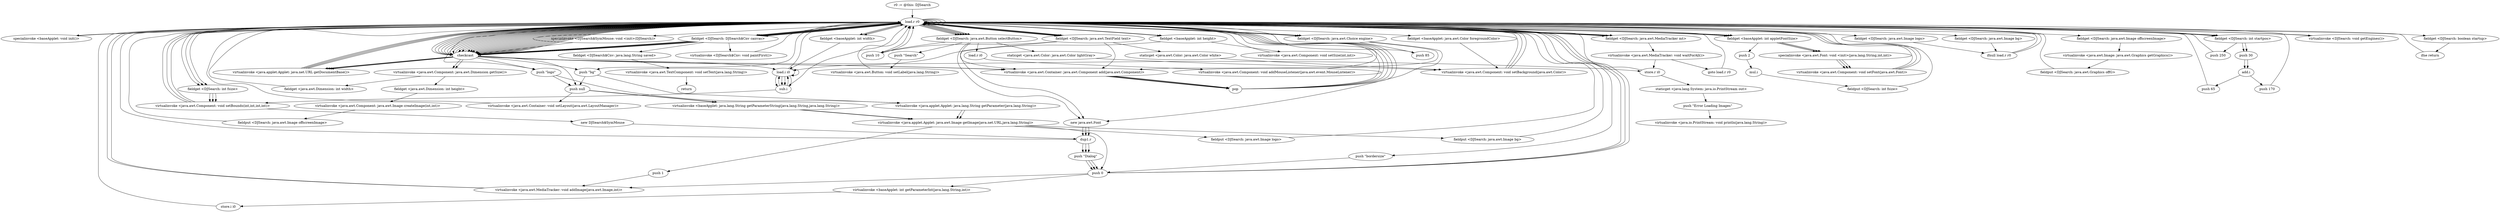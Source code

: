 digraph "" {
    "r0 := @this: DJSearch"
    "load.r r0"
    "r0 := @this: DJSearch"->"load.r r0";
    "specialinvoke <baseApplet: void init()>"
    "load.r r0"->"specialinvoke <baseApplet: void init()>";
    "specialinvoke <baseApplet: void init()>"->"load.r r0";
    "checkcast"
    "load.r r0"->"checkcast";
    "push null"
    "checkcast"->"push null";
    "virtualinvoke <java.awt.Container: void setLayout(java.awt.LayoutManager)>"
    "push null"->"virtualinvoke <java.awt.Container: void setLayout(java.awt.LayoutManager)>";
    "virtualinvoke <java.awt.Container: void setLayout(java.awt.LayoutManager)>"->"load.r r0";
    "load.r r0"->"checkcast";
    "checkcast"->"load.r r0";
    "fieldget <baseApplet: int width>"
    "load.r r0"->"fieldget <baseApplet: int width>";
    "fieldget <baseApplet: int width>"->"load.r r0";
    "fieldget <baseApplet: int height>"
    "load.r r0"->"fieldget <baseApplet: int height>";
    "virtualinvoke <java.awt.Component: void setSize(int,int)>"
    "fieldget <baseApplet: int height>"->"virtualinvoke <java.awt.Component: void setSize(int,int)>";
    "virtualinvoke <java.awt.Component: void setSize(int,int)>"->"load.r r0";
    "load.r r0"->"load.r r0";
    "fieldget <baseApplet: int appletFontSize>"
    "load.r r0"->"fieldget <baseApplet: int appletFontSize>";
    "push 2"
    "fieldget <baseApplet: int appletFontSize>"->"push 2";
    "mul.i"
    "push 2"->"mul.i";
    "fieldput <DJSearch: int fsize>"
    "mul.i"->"fieldput <DJSearch: int fsize>";
    "fieldput <DJSearch: int fsize>"->"load.r r0";
    "push \"bordersize\""
    "load.r r0"->"push \"bordersize\"";
    "push 0"
    "push \"bordersize\""->"push 0";
    "virtualinvoke <baseApplet: int getParameterInt(java.lang.String,int)>"
    "push 0"->"virtualinvoke <baseApplet: int getParameterInt(java.lang.String,int)>";
    "store.i i0"
    "virtualinvoke <baseApplet: int getParameterInt(java.lang.String,int)>"->"store.i i0";
    "store.i i0"->"load.r r0";
    "fieldget <DJSearch: DJSearch$Cnv canvas>"
    "load.r r0"->"fieldget <DJSearch: DJSearch$Cnv canvas>";
    "fieldget <DJSearch: DJSearch$Cnv canvas>"->"checkcast";
    "load.i i0"
    "checkcast"->"load.i i0";
    "load.i i0"->"load.i i0";
    "load.i i0"->"load.r r0";
    "load.r r0"->"fieldget <baseApplet: int width>";
    "fieldget <baseApplet: int width>"->"load.i i0";
    "sub.i"
    "load.i i0"->"sub.i";
    "sub.i"->"load.i i0";
    "load.i i0"->"sub.i";
    "sub.i"->"load.r r0";
    "load.r r0"->"fieldget <baseApplet: int height>";
    "fieldget <baseApplet: int height>"->"load.i i0";
    "load.i i0"->"sub.i";
    "sub.i"->"load.i i0";
    "load.i i0"->"sub.i";
    "virtualinvoke <java.awt.Component: void setBounds(int,int,int,int)>"
    "sub.i"->"virtualinvoke <java.awt.Component: void setBounds(int,int,int,int)>";
    "virtualinvoke <java.awt.Component: void setBounds(int,int,int,int)>"->"load.r r0";
    "load.r r0"->"load.r r0";
    "load.r r0"->"checkcast";
    "checkcast"->"load.r r0";
    "load.r r0"->"checkcast";
    "virtualinvoke <java.applet.Applet: java.net.URL getDocumentBase()>"
    "checkcast"->"virtualinvoke <java.applet.Applet: java.net.URL getDocumentBase()>";
    "virtualinvoke <java.applet.Applet: java.net.URL getDocumentBase()>"->"load.r r0";
    "push \"logo\""
    "load.r r0"->"push \"logo\"";
    "push \"logo\""->"push null";
    "virtualinvoke <baseApplet: java.lang.String getParameterString(java.lang.String,java.lang.String)>"
    "push null"->"virtualinvoke <baseApplet: java.lang.String getParameterString(java.lang.String,java.lang.String)>";
    "virtualinvoke <java.applet.Applet: java.awt.Image getImage(java.net.URL,java.lang.String)>"
    "virtualinvoke <baseApplet: java.lang.String getParameterString(java.lang.String,java.lang.String)>"->"virtualinvoke <java.applet.Applet: java.awt.Image getImage(java.net.URL,java.lang.String)>";
    "fieldput <DJSearch: java.awt.Image logo>"
    "virtualinvoke <java.applet.Applet: java.awt.Image getImage(java.net.URL,java.lang.String)>"->"fieldput <DJSearch: java.awt.Image logo>";
    "fieldput <DJSearch: java.awt.Image logo>"->"load.r r0";
    "load.r r0"->"fieldget <DJSearch: DJSearch$Cnv canvas>";
    "fieldget <DJSearch: DJSearch$Cnv canvas>"->"checkcast";
    "checkcast"->"load.r r0";
    "fieldget <baseApplet: java.awt.Color foregroundColor>"
    "load.r r0"->"fieldget <baseApplet: java.awt.Color foregroundColor>";
    "virtualinvoke <java.awt.Component: void setBackground(java.awt.Color)>"
    "fieldget <baseApplet: java.awt.Color foregroundColor>"->"virtualinvoke <java.awt.Component: void setBackground(java.awt.Color)>";
    "virtualinvoke <java.awt.Component: void setBackground(java.awt.Color)>"->"load.r r0";
    "load.r r0"->"load.r r0";
    "load.r r0"->"checkcast";
    "checkcast"->"load.r r0";
    "load.r r0"->"checkcast";
    "checkcast"->"virtualinvoke <java.applet.Applet: java.net.URL getDocumentBase()>";
    "virtualinvoke <java.applet.Applet: java.net.URL getDocumentBase()>"->"load.r r0";
    "push \"bg\""
    "load.r r0"->"push \"bg\"";
    "push \"bg\""->"push null";
    "push null"->"virtualinvoke <baseApplet: java.lang.String getParameterString(java.lang.String,java.lang.String)>";
    "virtualinvoke <baseApplet: java.lang.String getParameterString(java.lang.String,java.lang.String)>"->"virtualinvoke <java.applet.Applet: java.awt.Image getImage(java.net.URL,java.lang.String)>";
    "fieldput <DJSearch: java.awt.Image bg>"
    "virtualinvoke <java.applet.Applet: java.awt.Image getImage(java.net.URL,java.lang.String)>"->"fieldput <DJSearch: java.awt.Image bg>";
    "fieldput <DJSearch: java.awt.Image bg>"->"load.r r0";
    "fieldget <DJSearch: java.awt.Image bg>"
    "load.r r0"->"fieldget <DJSearch: java.awt.Image bg>";
    "ifnull load.r r0"
    "fieldget <DJSearch: java.awt.Image bg>"->"ifnull load.r r0";
    "ifnull load.r r0"->"load.r r0";
    "fieldget <DJSearch: java.awt.MediaTracker mt>"
    "load.r r0"->"fieldget <DJSearch: java.awt.MediaTracker mt>";
    "fieldget <DJSearch: java.awt.MediaTracker mt>"->"load.r r0";
    "load.r r0"->"checkcast";
    "checkcast"->"load.r r0";
    "load.r r0"->"checkcast";
    "checkcast"->"virtualinvoke <java.applet.Applet: java.net.URL getDocumentBase()>";
    "virtualinvoke <java.applet.Applet: java.net.URL getDocumentBase()>"->"load.r r0";
    "load.r r0"->"checkcast";
    "checkcast"->"push \"bg\"";
    "virtualinvoke <java.applet.Applet: java.lang.String getParameter(java.lang.String)>"
    "push \"bg\""->"virtualinvoke <java.applet.Applet: java.lang.String getParameter(java.lang.String)>";
    "virtualinvoke <java.applet.Applet: java.lang.String getParameter(java.lang.String)>"->"virtualinvoke <java.applet.Applet: java.awt.Image getImage(java.net.URL,java.lang.String)>";
    "virtualinvoke <java.applet.Applet: java.awt.Image getImage(java.net.URL,java.lang.String)>"->"push 0";
    "virtualinvoke <java.awt.MediaTracker: void addImage(java.awt.Image,int)>"
    "push 0"->"virtualinvoke <java.awt.MediaTracker: void addImage(java.awt.Image,int)>";
    "virtualinvoke <java.awt.MediaTracker: void addImage(java.awt.Image,int)>"->"load.r r0";
    "fieldget <DJSearch: java.awt.Image logo>"
    "load.r r0"->"fieldget <DJSearch: java.awt.Image logo>";
    "fieldget <DJSearch: java.awt.Image logo>"->"ifnull load.r r0";
    "ifnull load.r r0"->"load.r r0";
    "load.r r0"->"fieldget <DJSearch: java.awt.MediaTracker mt>";
    "fieldget <DJSearch: java.awt.MediaTracker mt>"->"load.r r0";
    "load.r r0"->"checkcast";
    "checkcast"->"load.r r0";
    "load.r r0"->"checkcast";
    "checkcast"->"virtualinvoke <java.applet.Applet: java.net.URL getDocumentBase()>";
    "virtualinvoke <java.applet.Applet: java.net.URL getDocumentBase()>"->"load.r r0";
    "load.r r0"->"checkcast";
    "checkcast"->"push \"logo\"";
    "push \"logo\""->"virtualinvoke <java.applet.Applet: java.lang.String getParameter(java.lang.String)>";
    "virtualinvoke <java.applet.Applet: java.lang.String getParameter(java.lang.String)>"->"virtualinvoke <java.applet.Applet: java.awt.Image getImage(java.net.URL,java.lang.String)>";
    "push 1"
    "virtualinvoke <java.applet.Applet: java.awt.Image getImage(java.net.URL,java.lang.String)>"->"push 1";
    "push 1"->"virtualinvoke <java.awt.MediaTracker: void addImage(java.awt.Image,int)>";
    "virtualinvoke <java.awt.MediaTracker: void addImage(java.awt.Image,int)>"->"load.r r0";
    "load.r r0"->"fieldget <DJSearch: java.awt.MediaTracker mt>";
    "virtualinvoke <java.awt.MediaTracker: void waitForAll()>"
    "fieldget <DJSearch: java.awt.MediaTracker mt>"->"virtualinvoke <java.awt.MediaTracker: void waitForAll()>";
    "goto load.r r0"
    "virtualinvoke <java.awt.MediaTracker: void waitForAll()>"->"goto load.r r0";
    "goto load.r r0"->"load.r r0";
    "load.r r0"->"load.r r0";
    "load.r r0"->"checkcast";
    "checkcast"->"load.r r0";
    "load.r r0"->"fieldget <DJSearch: DJSearch$Cnv canvas>";
    "fieldget <DJSearch: DJSearch$Cnv canvas>"->"checkcast";
    "virtualinvoke <java.awt.Component: java.awt.Dimension getSize()>"
    "checkcast"->"virtualinvoke <java.awt.Component: java.awt.Dimension getSize()>";
    "fieldget <java.awt.Dimension: int width>"
    "virtualinvoke <java.awt.Component: java.awt.Dimension getSize()>"->"fieldget <java.awt.Dimension: int width>";
    "fieldget <java.awt.Dimension: int width>"->"load.r r0";
    "load.r r0"->"fieldget <DJSearch: DJSearch$Cnv canvas>";
    "fieldget <DJSearch: DJSearch$Cnv canvas>"->"checkcast";
    "checkcast"->"virtualinvoke <java.awt.Component: java.awt.Dimension getSize()>";
    "fieldget <java.awt.Dimension: int height>"
    "virtualinvoke <java.awt.Component: java.awt.Dimension getSize()>"->"fieldget <java.awt.Dimension: int height>";
    "virtualinvoke <java.awt.Component: java.awt.Image createImage(int,int)>"
    "fieldget <java.awt.Dimension: int height>"->"virtualinvoke <java.awt.Component: java.awt.Image createImage(int,int)>";
    "fieldput <DJSearch: java.awt.Image offscreenImage>"
    "virtualinvoke <java.awt.Component: java.awt.Image createImage(int,int)>"->"fieldput <DJSearch: java.awt.Image offscreenImage>";
    "fieldput <DJSearch: java.awt.Image offscreenImage>"->"load.r r0";
    "load.r r0"->"load.r r0";
    "fieldget <DJSearch: java.awt.Image offscreenImage>"
    "load.r r0"->"fieldget <DJSearch: java.awt.Image offscreenImage>";
    "virtualinvoke <java.awt.Image: java.awt.Graphics getGraphics()>"
    "fieldget <DJSearch: java.awt.Image offscreenImage>"->"virtualinvoke <java.awt.Image: java.awt.Graphics getGraphics()>";
    "fieldput <DJSearch: java.awt.Graphics offG>"
    "virtualinvoke <java.awt.Image: java.awt.Graphics getGraphics()>"->"fieldput <DJSearch: java.awt.Graphics offG>";
    "fieldput <DJSearch: java.awt.Graphics offG>"->"load.r r0";
    "load.r r0"->"fieldget <DJSearch: DJSearch$Cnv canvas>";
    "virtualinvoke <DJSearch$Cnv: void paintFirst()>"
    "fieldget <DJSearch: DJSearch$Cnv canvas>"->"virtualinvoke <DJSearch$Cnv: void paintFirst()>";
    "virtualinvoke <DJSearch$Cnv: void paintFirst()>"->"load.r r0";
    "load.r r0"->"checkcast";
    "checkcast"->"load.r r0";
    "load.r r0"->"fieldget <DJSearch: DJSearch$Cnv canvas>";
    "fieldget <DJSearch: DJSearch$Cnv canvas>"->"checkcast";
    "virtualinvoke <java.awt.Container: java.awt.Component add(java.awt.Component)>"
    "checkcast"->"virtualinvoke <java.awt.Container: java.awt.Component add(java.awt.Component)>";
    "pop"
    "virtualinvoke <java.awt.Container: java.awt.Component add(java.awt.Component)>"->"pop";
    "pop"->"load.r r0";
    "load.r r0"->"checkcast";
    "checkcast"->"load.r r0";
    "fieldget <DJSearch: java.awt.TextField text>"
    "load.r r0"->"fieldget <DJSearch: java.awt.TextField text>";
    "fieldget <DJSearch: java.awt.TextField text>"->"virtualinvoke <java.awt.Container: java.awt.Component add(java.awt.Component)>";
    "virtualinvoke <java.awt.Container: java.awt.Component add(java.awt.Component)>"->"pop";
    "pop"->"load.r r0";
    "load.r r0"->"fieldget <DJSearch: java.awt.TextField text>";
    "new java.awt.Font"
    "fieldget <DJSearch: java.awt.TextField text>"->"new java.awt.Font";
    "dup1.r"
    "new java.awt.Font"->"dup1.r";
    "push \"Dialog\""
    "dup1.r"->"push \"Dialog\"";
    "push \"Dialog\""->"push 0";
    "push 0"->"load.r r0";
    "load.r r0"->"fieldget <baseApplet: int appletFontSize>";
    "specialinvoke <java.awt.Font: void <init>(java.lang.String,int,int)>"
    "fieldget <baseApplet: int appletFontSize>"->"specialinvoke <java.awt.Font: void <init>(java.lang.String,int,int)>";
    "virtualinvoke <java.awt.Component: void setFont(java.awt.Font)>"
    "specialinvoke <java.awt.Font: void <init>(java.lang.String,int,int)>"->"virtualinvoke <java.awt.Component: void setFont(java.awt.Font)>";
    "virtualinvoke <java.awt.Component: void setFont(java.awt.Font)>"->"load.r r0";
    "load.r r0"->"fieldget <DJSearch: java.awt.TextField text>";
    "push 10"
    "fieldget <DJSearch: java.awt.TextField text>"->"push 10";
    "push 10"->"load.r r0";
    "fieldget <DJSearch: int startpos>"
    "load.r r0"->"fieldget <DJSearch: int startpos>";
    "push 250"
    "fieldget <DJSearch: int startpos>"->"push 250";
    "push 250"->"load.r r0";
    "fieldget <DJSearch: int fsize>"
    "load.r r0"->"fieldget <DJSearch: int fsize>";
    "fieldget <DJSearch: int fsize>"->"virtualinvoke <java.awt.Component: void setBounds(int,int,int,int)>";
    "virtualinvoke <java.awt.Component: void setBounds(int,int,int,int)>"->"load.r r0";
    "fieldget <DJSearch: java.awt.Button selectButton>"
    "load.r r0"->"fieldget <DJSearch: java.awt.Button selectButton>";
    "push \"Search\""
    "fieldget <DJSearch: java.awt.Button selectButton>"->"push \"Search\"";
    "virtualinvoke <java.awt.Button: void setLabel(java.lang.String)>"
    "push \"Search\""->"virtualinvoke <java.awt.Button: void setLabel(java.lang.String)>";
    "virtualinvoke <java.awt.Button: void setLabel(java.lang.String)>"->"load.r r0";
    "load.r r0"->"checkcast";
    "checkcast"->"load.r r0";
    "load.r r0"->"fieldget <DJSearch: java.awt.Button selectButton>";
    "fieldget <DJSearch: java.awt.Button selectButton>"->"virtualinvoke <java.awt.Container: java.awt.Component add(java.awt.Component)>";
    "virtualinvoke <java.awt.Container: java.awt.Component add(java.awt.Component)>"->"pop";
    "pop"->"load.r r0";
    "load.r r0"->"fieldget <DJSearch: java.awt.Button selectButton>";
    "staticget <java.awt.Color: java.awt.Color lightGray>"
    "fieldget <DJSearch: java.awt.Button selectButton>"->"staticget <java.awt.Color: java.awt.Color lightGray>";
    "staticget <java.awt.Color: java.awt.Color lightGray>"->"virtualinvoke <java.awt.Component: void setBackground(java.awt.Color)>";
    "virtualinvoke <java.awt.Component: void setBackground(java.awt.Color)>"->"load.r r0";
    "load.r r0"->"fieldget <DJSearch: java.awt.Button selectButton>";
    "fieldget <DJSearch: java.awt.Button selectButton>"->"push 10";
    "push 10"->"load.r r0";
    "load.r r0"->"fieldget <DJSearch: int startpos>";
    "push 30"
    "fieldget <DJSearch: int startpos>"->"push 30";
    "add.i"
    "push 30"->"add.i";
    "push 65"
    "add.i"->"push 65";
    "push 65"->"load.r r0";
    "load.r r0"->"fieldget <DJSearch: int fsize>";
    "fieldget <DJSearch: int fsize>"->"virtualinvoke <java.awt.Component: void setBounds(int,int,int,int)>";
    "virtualinvoke <java.awt.Component: void setBounds(int,int,int,int)>"->"load.r r0";
    "load.r r0"->"fieldget <DJSearch: java.awt.TextField text>";
    "staticget <java.awt.Color: java.awt.Color white>"
    "fieldget <DJSearch: java.awt.TextField text>"->"staticget <java.awt.Color: java.awt.Color white>";
    "staticget <java.awt.Color: java.awt.Color white>"->"virtualinvoke <java.awt.Component: void setBackground(java.awt.Color)>";
    "virtualinvoke <java.awt.Component: void setBackground(java.awt.Color)>"->"load.r r0";
    "load.r r0"->"fieldget <DJSearch: java.awt.Button selectButton>";
    "fieldget <DJSearch: java.awt.Button selectButton>"->"new java.awt.Font";
    "new java.awt.Font"->"dup1.r";
    "dup1.r"->"push \"Dialog\"";
    "push \"Dialog\""->"push 0";
    "push 0"->"load.r r0";
    "load.r r0"->"fieldget <baseApplet: int appletFontSize>";
    "fieldget <baseApplet: int appletFontSize>"->"specialinvoke <java.awt.Font: void <init>(java.lang.String,int,int)>";
    "specialinvoke <java.awt.Font: void <init>(java.lang.String,int,int)>"->"virtualinvoke <java.awt.Component: void setFont(java.awt.Font)>";
    "virtualinvoke <java.awt.Component: void setFont(java.awt.Font)>"->"load.r r0";
    "load.r r0"->"checkcast";
    "checkcast"->"load.r r0";
    "fieldget <DJSearch: java.awt.Choice engine>"
    "load.r r0"->"fieldget <DJSearch: java.awt.Choice engine>";
    "fieldget <DJSearch: java.awt.Choice engine>"->"virtualinvoke <java.awt.Container: java.awt.Component add(java.awt.Component)>";
    "virtualinvoke <java.awt.Container: java.awt.Component add(java.awt.Component)>"->"pop";
    "pop"->"load.r r0";
    "load.r r0"->"fieldget <DJSearch: java.awt.Choice engine>";
    "fieldget <DJSearch: java.awt.Choice engine>"->"new java.awt.Font";
    "new java.awt.Font"->"dup1.r";
    "dup1.r"->"push \"Dialog\"";
    "push \"Dialog\""->"push 0";
    "push 0"->"load.r r0";
    "load.r r0"->"fieldget <baseApplet: int appletFontSize>";
    "fieldget <baseApplet: int appletFontSize>"->"specialinvoke <java.awt.Font: void <init>(java.lang.String,int,int)>";
    "specialinvoke <java.awt.Font: void <init>(java.lang.String,int,int)>"->"virtualinvoke <java.awt.Component: void setFont(java.awt.Font)>";
    "virtualinvoke <java.awt.Component: void setFont(java.awt.Font)>"->"load.r r0";
    "load.r r0"->"fieldget <DJSearch: java.awt.Choice engine>";
    "push 85"
    "fieldget <DJSearch: java.awt.Choice engine>"->"push 85";
    "push 85"->"load.r r0";
    "load.r r0"->"fieldget <DJSearch: int startpos>";
    "fieldget <DJSearch: int startpos>"->"push 30";
    "push 30"->"add.i";
    "push 170"
    "add.i"->"push 170";
    "push 170"->"load.r r0";
    "load.r r0"->"fieldget <DJSearch: int fsize>";
    "fieldget <DJSearch: int fsize>"->"virtualinvoke <java.awt.Component: void setBounds(int,int,int,int)>";
    "new DJSearch$SymMouse"
    "virtualinvoke <java.awt.Component: void setBounds(int,int,int,int)>"->"new DJSearch$SymMouse";
    "new DJSearch$SymMouse"->"dup1.r";
    "dup1.r"->"load.r r0";
    "specialinvoke <DJSearch$SymMouse: void <init>(DJSearch)>"
    "load.r r0"->"specialinvoke <DJSearch$SymMouse: void <init>(DJSearch)>";
    "specialinvoke <DJSearch$SymMouse: void <init>(DJSearch)>"->"checkcast";
    "store.r i0"
    "checkcast"->"store.r i0";
    "store.r i0"->"load.r r0";
    "load.r r0"->"fieldget <DJSearch: java.awt.Button selectButton>";
    "load.r i0"
    "fieldget <DJSearch: java.awt.Button selectButton>"->"load.r i0";
    "virtualinvoke <java.awt.Component: void addMouseListener(java.awt.event.MouseListener)>"
    "load.r i0"->"virtualinvoke <java.awt.Component: void addMouseListener(java.awt.event.MouseListener)>";
    "virtualinvoke <java.awt.Component: void addMouseListener(java.awt.event.MouseListener)>"->"load.r r0";
    "virtualinvoke <DJSearch: void getEngines()>"
    "load.r r0"->"virtualinvoke <DJSearch: void getEngines()>";
    "virtualinvoke <DJSearch: void getEngines()>"->"load.r r0";
    "load.r r0"->"checkcast";
    "checkcast"->"load.r r0";
    "load.r r0"->"fieldget <DJSearch: DJSearch$Cnv canvas>";
    "fieldget <DJSearch: DJSearch$Cnv canvas>"->"checkcast";
    "checkcast"->"virtualinvoke <java.awt.Container: java.awt.Component add(java.awt.Component)>";
    "virtualinvoke <java.awt.Container: java.awt.Component add(java.awt.Component)>"->"pop";
    "pop"->"load.r r0";
    "fieldget <DJSearch: boolean startup>"
    "load.r r0"->"fieldget <DJSearch: boolean startup>";
    "ifne return"
    "fieldget <DJSearch: boolean startup>"->"ifne return";
    "ifne return"->"load.r r0";
    "load.r r0"->"fieldget <DJSearch: java.awt.TextField text>";
    "fieldget <DJSearch: java.awt.TextField text>"->"load.r r0";
    "load.r r0"->"fieldget <DJSearch: DJSearch$Cnv canvas>";
    "fieldget <DJSearch$Cnv: java.lang.String saved>"
    "fieldget <DJSearch: DJSearch$Cnv canvas>"->"fieldget <DJSearch$Cnv: java.lang.String saved>";
    "virtualinvoke <java.awt.TextComponent: void setText(java.lang.String)>"
    "fieldget <DJSearch$Cnv: java.lang.String saved>"->"virtualinvoke <java.awt.TextComponent: void setText(java.lang.String)>";
    "return"
    "virtualinvoke <java.awt.TextComponent: void setText(java.lang.String)>"->"return";
    "virtualinvoke <java.awt.MediaTracker: void waitForAll()>"->"store.r i0";
    "staticget <java.lang.System: java.io.PrintStream out>"
    "store.r i0"->"staticget <java.lang.System: java.io.PrintStream out>";
    "push \"Error Loading Images\""
    "staticget <java.lang.System: java.io.PrintStream out>"->"push \"Error Loading Images\"";
    "virtualinvoke <java.io.PrintStream: void println(java.lang.String)>"
    "push \"Error Loading Images\""->"virtualinvoke <java.io.PrintStream: void println(java.lang.String)>";
}
